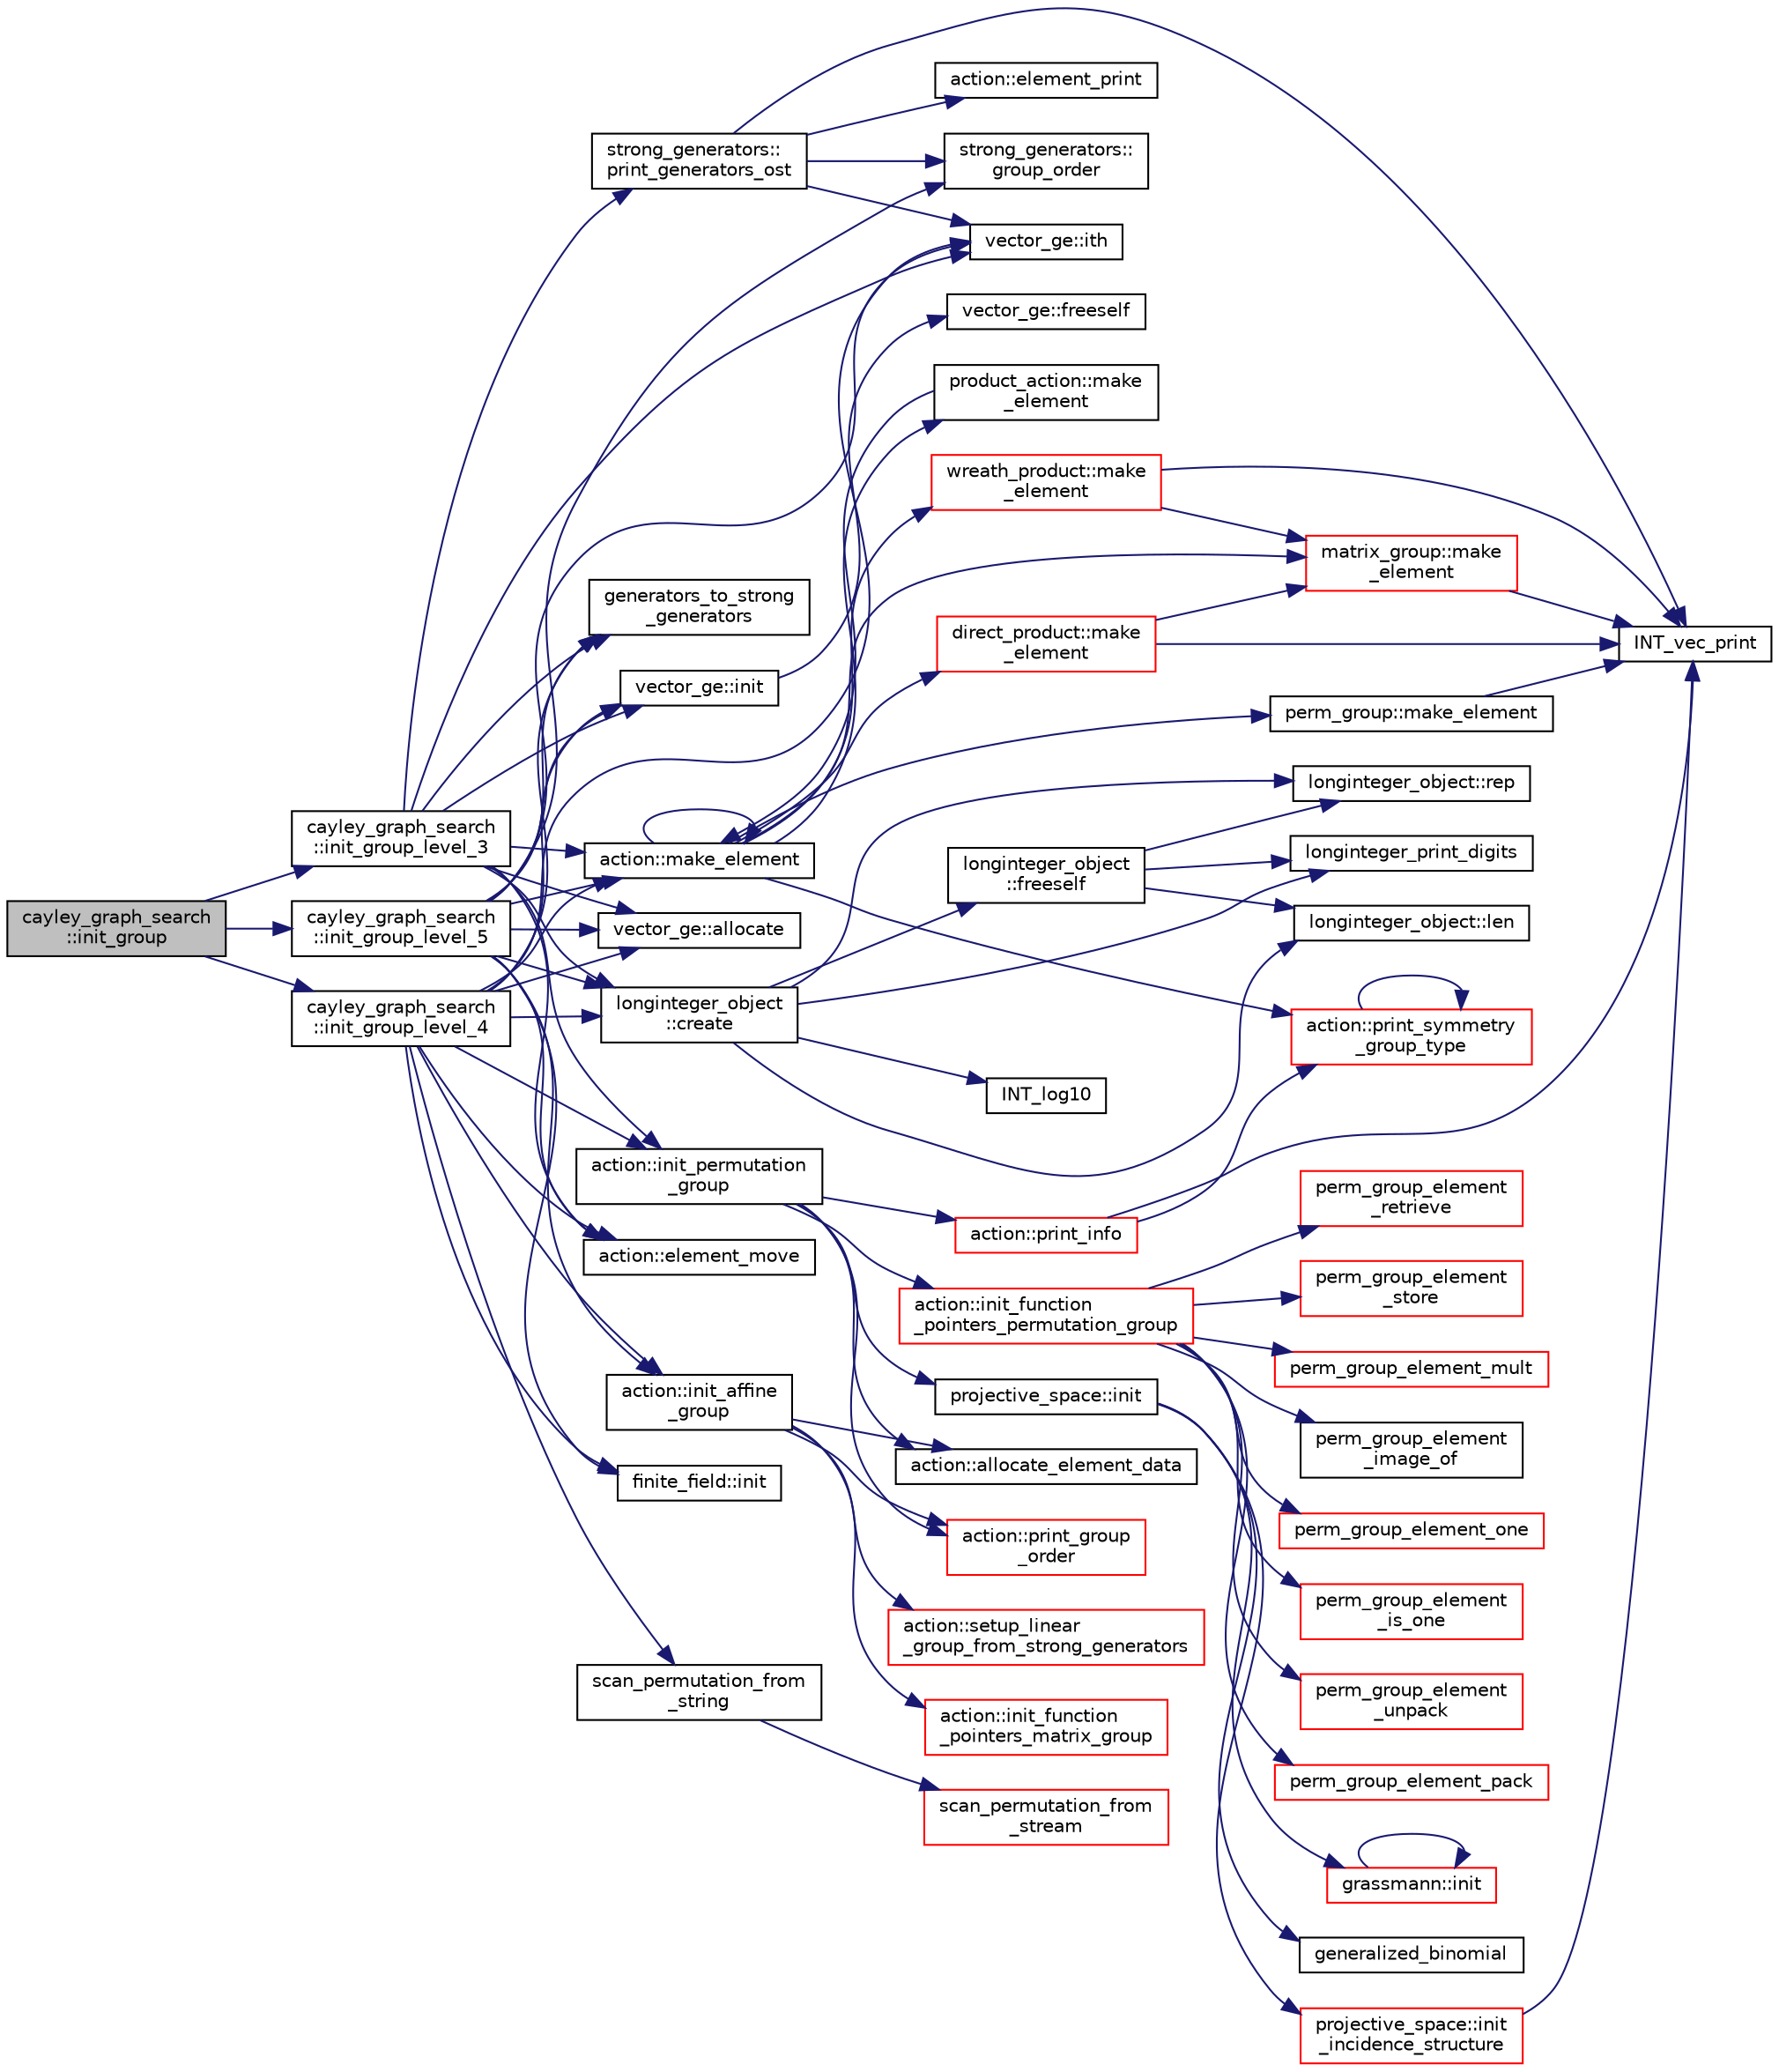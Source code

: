 digraph "cayley_graph_search::init_group"
{
  edge [fontname="Helvetica",fontsize="10",labelfontname="Helvetica",labelfontsize="10"];
  node [fontname="Helvetica",fontsize="10",shape=record];
  rankdir="LR";
  Node1661 [label="cayley_graph_search\l::init_group",height=0.2,width=0.4,color="black", fillcolor="grey75", style="filled", fontcolor="black"];
  Node1661 -> Node1662 [color="midnightblue",fontsize="10",style="solid",fontname="Helvetica"];
  Node1662 [label="cayley_graph_search\l::init_group_level_3",height=0.2,width=0.4,color="black", fillcolor="white", style="filled",URL="$de/dae/classcayley__graph__search.html#a7c936e674e8ea64597fa37ae5aa71c71"];
  Node1662 -> Node1663 [color="midnightblue",fontsize="10",style="solid",fontname="Helvetica"];
  Node1663 [label="action::init_permutation\l_group",height=0.2,width=0.4,color="black", fillcolor="white", style="filled",URL="$d2/d86/classaction.html#a339bbfc596572ec88071c5f5e0ce3f41"];
  Node1663 -> Node1664 [color="midnightblue",fontsize="10",style="solid",fontname="Helvetica"];
  Node1664 [label="projective_space::init",height=0.2,width=0.4,color="black", fillcolor="white", style="filled",URL="$d2/d17/classprojective__space.html#a8a1efa40df92744519365f82e4740dab"];
  Node1664 -> Node1665 [color="midnightblue",fontsize="10",style="solid",fontname="Helvetica"];
  Node1665 [label="grassmann::init",height=0.2,width=0.4,color="red", fillcolor="white", style="filled",URL="$df/d02/classgrassmann.html#a2e8cf7b9f203254493d7c2607c17d498"];
  Node1665 -> Node1665 [color="midnightblue",fontsize="10",style="solid",fontname="Helvetica"];
  Node1664 -> Node1667 [color="midnightblue",fontsize="10",style="solid",fontname="Helvetica"];
  Node1667 [label="generalized_binomial",height=0.2,width=0.4,color="black", fillcolor="white", style="filled",URL="$d2/d7c/combinatorics_8_c.html#a24762dc22e45175d18ec1ec1d2556ae8"];
  Node1664 -> Node1668 [color="midnightblue",fontsize="10",style="solid",fontname="Helvetica"];
  Node1668 [label="projective_space::init\l_incidence_structure",height=0.2,width=0.4,color="red", fillcolor="white", style="filled",URL="$d2/d17/classprojective__space.html#a1e59490325e045cc52674a3706780aed"];
  Node1668 -> Node1671 [color="midnightblue",fontsize="10",style="solid",fontname="Helvetica"];
  Node1671 [label="INT_vec_print",height=0.2,width=0.4,color="black", fillcolor="white", style="filled",URL="$df/dbf/sajeeb_8_c.html#a79a5901af0b47dd0d694109543c027fe"];
  Node1663 -> Node1699 [color="midnightblue",fontsize="10",style="solid",fontname="Helvetica"];
  Node1699 [label="action::init_function\l_pointers_permutation_group",height=0.2,width=0.4,color="red", fillcolor="white", style="filled",URL="$d2/d86/classaction.html#a8e6cd4aa446047edbebe7e0702dc1f17"];
  Node1699 -> Node1700 [color="midnightblue",fontsize="10",style="solid",fontname="Helvetica"];
  Node1700 [label="perm_group_element\l_image_of",height=0.2,width=0.4,color="black", fillcolor="white", style="filled",URL="$dc/dd4/group__actions_8h.html#a92c32b2728749c0abc53100001ee01b3"];
  Node1699 -> Node1701 [color="midnightblue",fontsize="10",style="solid",fontname="Helvetica"];
  Node1701 [label="perm_group_element_one",height=0.2,width=0.4,color="red", fillcolor="white", style="filled",URL="$dc/dd4/group__actions_8h.html#a339caa1530a4018047d67358942e4c43"];
  Node1699 -> Node1703 [color="midnightblue",fontsize="10",style="solid",fontname="Helvetica"];
  Node1703 [label="perm_group_element\l_is_one",height=0.2,width=0.4,color="red", fillcolor="white", style="filled",URL="$dc/dd4/group__actions_8h.html#a75575c5c43a90cd7937adc817f1e2200"];
  Node1699 -> Node1705 [color="midnightblue",fontsize="10",style="solid",fontname="Helvetica"];
  Node1705 [label="perm_group_element\l_unpack",height=0.2,width=0.4,color="red", fillcolor="white", style="filled",URL="$dc/dd4/group__actions_8h.html#a71b6c0fd24b3d4880ec2f1c0f4ed5677"];
  Node1699 -> Node1707 [color="midnightblue",fontsize="10",style="solid",fontname="Helvetica"];
  Node1707 [label="perm_group_element_pack",height=0.2,width=0.4,color="red", fillcolor="white", style="filled",URL="$dc/dd4/group__actions_8h.html#a47c395f2f5a8a55991da2cbe18845a2f"];
  Node1699 -> Node1709 [color="midnightblue",fontsize="10",style="solid",fontname="Helvetica"];
  Node1709 [label="perm_group_element\l_retrieve",height=0.2,width=0.4,color="red", fillcolor="white", style="filled",URL="$dc/dd4/group__actions_8h.html#a4c8b92d581a75f0483bb37760e752430"];
  Node1699 -> Node1716 [color="midnightblue",fontsize="10",style="solid",fontname="Helvetica"];
  Node1716 [label="perm_group_element\l_store",height=0.2,width=0.4,color="red", fillcolor="white", style="filled",URL="$dc/dd4/group__actions_8h.html#a952bca01116a86ba8c2886b67d414784"];
  Node1699 -> Node1723 [color="midnightblue",fontsize="10",style="solid",fontname="Helvetica"];
  Node1723 [label="perm_group_element_mult",height=0.2,width=0.4,color="red", fillcolor="white", style="filled",URL="$dc/dd4/group__actions_8h.html#ab15b0c49289683127056f726011bc2ed"];
  Node1663 -> Node1743 [color="midnightblue",fontsize="10",style="solid",fontname="Helvetica"];
  Node1743 [label="action::allocate_element_data",height=0.2,width=0.4,color="black", fillcolor="white", style="filled",URL="$d2/d86/classaction.html#adc5f98db8315bfd17fcd2fbb437d8f60"];
  Node1663 -> Node1744 [color="midnightblue",fontsize="10",style="solid",fontname="Helvetica"];
  Node1744 [label="action::print_group\l_order",height=0.2,width=0.4,color="red", fillcolor="white", style="filled",URL="$d2/d86/classaction.html#aaf5533b61c20a11f8c0efcf7ff718d7d"];
  Node1663 -> Node1746 [color="midnightblue",fontsize="10",style="solid",fontname="Helvetica"];
  Node1746 [label="action::print_info",height=0.2,width=0.4,color="red", fillcolor="white", style="filled",URL="$d2/d86/classaction.html#a6f89e493e5c5a32e5c3b8963d438ce86"];
  Node1746 -> Node1747 [color="midnightblue",fontsize="10",style="solid",fontname="Helvetica"];
  Node1747 [label="action::print_symmetry\l_group_type",height=0.2,width=0.4,color="red", fillcolor="white", style="filled",URL="$d2/d86/classaction.html#aed811766c7e64fe2c853df8b0b67aa6e"];
  Node1747 -> Node1747 [color="midnightblue",fontsize="10",style="solid",fontname="Helvetica"];
  Node1746 -> Node1671 [color="midnightblue",fontsize="10",style="solid",fontname="Helvetica"];
  Node1662 -> Node1750 [color="midnightblue",fontsize="10",style="solid",fontname="Helvetica"];
  Node1750 [label="vector_ge::init",height=0.2,width=0.4,color="black", fillcolor="white", style="filled",URL="$d4/d6e/classvector__ge.html#afe1d6befd1f1501e6be34afbaa9d30a8"];
  Node1750 -> Node1751 [color="midnightblue",fontsize="10",style="solid",fontname="Helvetica"];
  Node1751 [label="vector_ge::freeself",height=0.2,width=0.4,color="black", fillcolor="white", style="filled",URL="$d4/d6e/classvector__ge.html#aa002e4b715cc73a9b8b367d29700b452"];
  Node1662 -> Node1752 [color="midnightblue",fontsize="10",style="solid",fontname="Helvetica"];
  Node1752 [label="vector_ge::allocate",height=0.2,width=0.4,color="black", fillcolor="white", style="filled",URL="$d4/d6e/classvector__ge.html#a35b062a9201b30f0a87bf87702d243ae"];
  Node1662 -> Node1753 [color="midnightblue",fontsize="10",style="solid",fontname="Helvetica"];
  Node1753 [label="action::make_element",height=0.2,width=0.4,color="black", fillcolor="white", style="filled",URL="$d2/d86/classaction.html#a920fa2a27583fb60bae10e7b282cdd1d"];
  Node1753 -> Node1754 [color="midnightblue",fontsize="10",style="solid",fontname="Helvetica"];
  Node1754 [label="product_action::make\l_element",height=0.2,width=0.4,color="black", fillcolor="white", style="filled",URL="$d8/d74/classproduct__action.html#a1d16f9f3a4be7b3ed6ce0825612a3cd8"];
  Node1754 -> Node1753 [color="midnightblue",fontsize="10",style="solid",fontname="Helvetica"];
  Node1753 -> Node1753 [color="midnightblue",fontsize="10",style="solid",fontname="Helvetica"];
  Node1753 -> Node1755 [color="midnightblue",fontsize="10",style="solid",fontname="Helvetica"];
  Node1755 [label="matrix_group::make\l_element",height=0.2,width=0.4,color="red", fillcolor="white", style="filled",URL="$d3/ded/classmatrix__group.html#adf67c0031ec58afbbc545e65a1cf6845"];
  Node1755 -> Node1671 [color="midnightblue",fontsize="10",style="solid",fontname="Helvetica"];
  Node1753 -> Node1768 [color="midnightblue",fontsize="10",style="solid",fontname="Helvetica"];
  Node1768 [label="wreath_product::make\l_element",height=0.2,width=0.4,color="red", fillcolor="white", style="filled",URL="$d8/dfa/classwreath__product.html#ac47838a579877034b1d2b4cd897625c1"];
  Node1768 -> Node1671 [color="midnightblue",fontsize="10",style="solid",fontname="Helvetica"];
  Node1768 -> Node1755 [color="midnightblue",fontsize="10",style="solid",fontname="Helvetica"];
  Node1753 -> Node1771 [color="midnightblue",fontsize="10",style="solid",fontname="Helvetica"];
  Node1771 [label="direct_product::make\l_element",height=0.2,width=0.4,color="red", fillcolor="white", style="filled",URL="$dc/daf/classdirect__product.html#a776efa4be66f9b0481d1f012a14c9dde"];
  Node1771 -> Node1671 [color="midnightblue",fontsize="10",style="solid",fontname="Helvetica"];
  Node1771 -> Node1755 [color="midnightblue",fontsize="10",style="solid",fontname="Helvetica"];
  Node1753 -> Node1774 [color="midnightblue",fontsize="10",style="solid",fontname="Helvetica"];
  Node1774 [label="perm_group::make_element",height=0.2,width=0.4,color="black", fillcolor="white", style="filled",URL="$df/d0a/classperm__group.html#a52c1c9e55966809c1e30aad80df87774"];
  Node1774 -> Node1671 [color="midnightblue",fontsize="10",style="solid",fontname="Helvetica"];
  Node1753 -> Node1747 [color="midnightblue",fontsize="10",style="solid",fontname="Helvetica"];
  Node1662 -> Node1775 [color="midnightblue",fontsize="10",style="solid",fontname="Helvetica"];
  Node1775 [label="action::element_move",height=0.2,width=0.4,color="black", fillcolor="white", style="filled",URL="$d2/d86/classaction.html#a550947491bbb534d3d7951f50198a874"];
  Node1662 -> Node1776 [color="midnightblue",fontsize="10",style="solid",fontname="Helvetica"];
  Node1776 [label="vector_ge::ith",height=0.2,width=0.4,color="black", fillcolor="white", style="filled",URL="$d4/d6e/classvector__ge.html#a1ff002e8b746a9beb119d57dcd4a15ff"];
  Node1662 -> Node1777 [color="midnightblue",fontsize="10",style="solid",fontname="Helvetica"];
  Node1777 [label="longinteger_object\l::create",height=0.2,width=0.4,color="black", fillcolor="white", style="filled",URL="$dd/d7e/classlonginteger__object.html#a95d2eebc60849c3963a49298b1f498c2"];
  Node1777 -> Node1778 [color="midnightblue",fontsize="10",style="solid",fontname="Helvetica"];
  Node1778 [label="longinteger_object\l::freeself",height=0.2,width=0.4,color="black", fillcolor="white", style="filled",URL="$dd/d7e/classlonginteger__object.html#a06450f8c4795d81da6d680830ef958a1"];
  Node1778 -> Node1779 [color="midnightblue",fontsize="10",style="solid",fontname="Helvetica"];
  Node1779 [label="longinteger_print_digits",height=0.2,width=0.4,color="black", fillcolor="white", style="filled",URL="$de/dc5/algebra__and__number__theory_8h.html#ac2bac7b12f5b6440b8dad275cd7a157d"];
  Node1778 -> Node1780 [color="midnightblue",fontsize="10",style="solid",fontname="Helvetica"];
  Node1780 [label="longinteger_object::rep",height=0.2,width=0.4,color="black", fillcolor="white", style="filled",URL="$dd/d7e/classlonginteger__object.html#a3ecaf12738cc721d281c416503f241e2"];
  Node1778 -> Node1781 [color="midnightblue",fontsize="10",style="solid",fontname="Helvetica"];
  Node1781 [label="longinteger_object::len",height=0.2,width=0.4,color="black", fillcolor="white", style="filled",URL="$dd/d7e/classlonginteger__object.html#a0bfeae35be8a6fd44ed7f76413596ab1"];
  Node1777 -> Node1782 [color="midnightblue",fontsize="10",style="solid",fontname="Helvetica"];
  Node1782 [label="INT_log10",height=0.2,width=0.4,color="black", fillcolor="white", style="filled",URL="$de/dc5/algebra__and__number__theory_8h.html#a98bc0a6c562370a355165d2538dac250"];
  Node1777 -> Node1779 [color="midnightblue",fontsize="10",style="solid",fontname="Helvetica"];
  Node1777 -> Node1780 [color="midnightblue",fontsize="10",style="solid",fontname="Helvetica"];
  Node1777 -> Node1781 [color="midnightblue",fontsize="10",style="solid",fontname="Helvetica"];
  Node1662 -> Node1783 [color="midnightblue",fontsize="10",style="solid",fontname="Helvetica"];
  Node1783 [label="generators_to_strong\l_generators",height=0.2,width=0.4,color="black", fillcolor="white", style="filled",URL="$d5/d90/action__global_8_c.html#aaa17f24fdab7065fbb11a06c513a4562"];
  Node1662 -> Node1784 [color="midnightblue",fontsize="10",style="solid",fontname="Helvetica"];
  Node1784 [label="strong_generators::\lprint_generators_ost",height=0.2,width=0.4,color="black", fillcolor="white", style="filled",URL="$dc/d09/classstrong__generators.html#a7d93ea4f786018272e813207f3c124b4"];
  Node1784 -> Node1785 [color="midnightblue",fontsize="10",style="solid",fontname="Helvetica"];
  Node1785 [label="strong_generators::\lgroup_order",height=0.2,width=0.4,color="black", fillcolor="white", style="filled",URL="$dc/d09/classstrong__generators.html#a91f453c2bfd6502b96f4b4eed16beb20"];
  Node1784 -> Node1671 [color="midnightblue",fontsize="10",style="solid",fontname="Helvetica"];
  Node1784 -> Node1786 [color="midnightblue",fontsize="10",style="solid",fontname="Helvetica"];
  Node1786 [label="action::element_print",height=0.2,width=0.4,color="black", fillcolor="white", style="filled",URL="$d2/d86/classaction.html#ae38c3ef3c1125213733d63c6fc3c40cd"];
  Node1784 -> Node1776 [color="midnightblue",fontsize="10",style="solid",fontname="Helvetica"];
  Node1661 -> Node1787 [color="midnightblue",fontsize="10",style="solid",fontname="Helvetica"];
  Node1787 [label="cayley_graph_search\l::init_group_level_4",height=0.2,width=0.4,color="black", fillcolor="white", style="filled",URL="$de/dae/classcayley__graph__search.html#a6593f90cd91bea8c23fe71acca05655e"];
  Node1787 -> Node1663 [color="midnightblue",fontsize="10",style="solid",fontname="Helvetica"];
  Node1787 -> Node1788 [color="midnightblue",fontsize="10",style="solid",fontname="Helvetica"];
  Node1788 [label="finite_field::init",height=0.2,width=0.4,color="black", fillcolor="white", style="filled",URL="$df/d5a/classfinite__field.html#a13e75e8165b27464935b50368ee8313c"];
  Node1787 -> Node1789 [color="midnightblue",fontsize="10",style="solid",fontname="Helvetica"];
  Node1789 [label="action::init_affine\l_group",height=0.2,width=0.4,color="black", fillcolor="white", style="filled",URL="$d2/d86/classaction.html#a32c0c683b3071fef19d28ca4880b568a"];
  Node1789 -> Node1790 [color="midnightblue",fontsize="10",style="solid",fontname="Helvetica"];
  Node1790 [label="action::init_function\l_pointers_matrix_group",height=0.2,width=0.4,color="red", fillcolor="white", style="filled",URL="$d2/d86/classaction.html#a48cbc0106c21fdcb5ec74a9cf8f4e1d8"];
  Node1789 -> Node1743 [color="midnightblue",fontsize="10",style="solid",fontname="Helvetica"];
  Node1789 -> Node1862 [color="midnightblue",fontsize="10",style="solid",fontname="Helvetica"];
  Node1862 [label="action::setup_linear\l_group_from_strong_generators",height=0.2,width=0.4,color="red", fillcolor="white", style="filled",URL="$d2/d86/classaction.html#a20d2b143cd89f2ce81c02613356f69d1"];
  Node1789 -> Node1744 [color="midnightblue",fontsize="10",style="solid",fontname="Helvetica"];
  Node1787 -> Node1750 [color="midnightblue",fontsize="10",style="solid",fontname="Helvetica"];
  Node1787 -> Node1752 [color="midnightblue",fontsize="10",style="solid",fontname="Helvetica"];
  Node1787 -> Node1753 [color="midnightblue",fontsize="10",style="solid",fontname="Helvetica"];
  Node1787 -> Node1775 [color="midnightblue",fontsize="10",style="solid",fontname="Helvetica"];
  Node1787 -> Node1776 [color="midnightblue",fontsize="10",style="solid",fontname="Helvetica"];
  Node1787 -> Node1875 [color="midnightblue",fontsize="10",style="solid",fontname="Helvetica"];
  Node1875 [label="scan_permutation_from\l_string",height=0.2,width=0.4,color="black", fillcolor="white", style="filled",URL="$d5/db4/io__and__os_8h.html#a93f8c29fa198eae428b44a2dd0eb51bd"];
  Node1875 -> Node1876 [color="midnightblue",fontsize="10",style="solid",fontname="Helvetica"];
  Node1876 [label="scan_permutation_from\l_stream",height=0.2,width=0.4,color="red", fillcolor="white", style="filled",URL="$d4/d74/util_8_c.html#adf84ccaf0a1fda4496d2f60a33c53b88"];
  Node1787 -> Node1777 [color="midnightblue",fontsize="10",style="solid",fontname="Helvetica"];
  Node1787 -> Node1783 [color="midnightblue",fontsize="10",style="solid",fontname="Helvetica"];
  Node1661 -> Node1958 [color="midnightblue",fontsize="10",style="solid",fontname="Helvetica"];
  Node1958 [label="cayley_graph_search\l::init_group_level_5",height=0.2,width=0.4,color="black", fillcolor="white", style="filled",URL="$de/dae/classcayley__graph__search.html#ab4427f6ab65833dae31a18f44a5d6d7a"];
  Node1958 -> Node1788 [color="midnightblue",fontsize="10",style="solid",fontname="Helvetica"];
  Node1958 -> Node1789 [color="midnightblue",fontsize="10",style="solid",fontname="Helvetica"];
  Node1958 -> Node1750 [color="midnightblue",fontsize="10",style="solid",fontname="Helvetica"];
  Node1958 -> Node1752 [color="midnightblue",fontsize="10",style="solid",fontname="Helvetica"];
  Node1958 -> Node1753 [color="midnightblue",fontsize="10",style="solid",fontname="Helvetica"];
  Node1958 -> Node1775 [color="midnightblue",fontsize="10",style="solid",fontname="Helvetica"];
  Node1958 -> Node1776 [color="midnightblue",fontsize="10",style="solid",fontname="Helvetica"];
  Node1958 -> Node1777 [color="midnightblue",fontsize="10",style="solid",fontname="Helvetica"];
  Node1958 -> Node1783 [color="midnightblue",fontsize="10",style="solid",fontname="Helvetica"];
  Node1958 -> Node1785 [color="midnightblue",fontsize="10",style="solid",fontname="Helvetica"];
}
